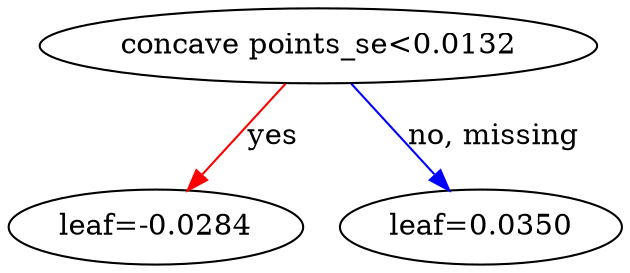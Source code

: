 digraph {
    graph [ rankdir=TB ]
    graph [ rankdir="UD" ]

    0 [ label="concave points_se<0.0132" ]
    0 -> 1 [label="yes" color="#FF0000"]
    0 -> 2 [label="no, missing" color="#0000FF"]

    1 [ label="leaf=-0.0284" ]

    2 [ label="leaf=0.0350" ]
}
